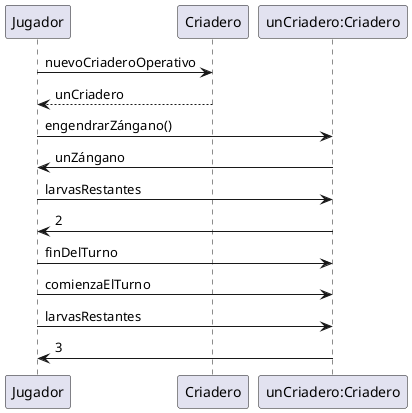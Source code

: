 @startuml
'https://plantuml.com/sequence-diagram


Jugador -> Criadero: nuevoCriaderoOperativo
Criadero --> Jugador: unCriadero

Jugador -> "unCriadero:Criadero": engendrarZángano()
"unCriadero:Criadero" -> Jugador: unZángano

Jugador -> "unCriadero:Criadero": larvasRestantes
"unCriadero:Criadero" -> Jugador: 2

Jugador -> "unCriadero:Criadero": finDelTurno

Jugador -> "unCriadero:Criadero": comienzaElTurno

Jugador -> "unCriadero:Criadero": larvasRestantes
"unCriadero:Criadero" -> Jugador: 3

@enduml